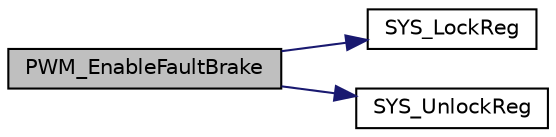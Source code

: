 digraph "PWM_EnableFaultBrake"
{
 // LATEX_PDF_SIZE
  edge [fontname="Helvetica",fontsize="10",labelfontname="Helvetica",labelfontsize="10"];
  node [fontname="Helvetica",fontsize="10",shape=record];
  rankdir="LR";
  Node1 [label="PWM_EnableFaultBrake",height=0.2,width=0.4,color="black", fillcolor="grey75", style="filled", fontcolor="black",tooltip="This function enable fault brake of selected channel(s)"];
  Node1 -> Node2 [color="midnightblue",fontsize="10",style="solid",fontname="Helvetica"];
  Node2 [label="SYS_LockReg",height=0.2,width=0.4,color="black", fillcolor="white", style="filled",URL="$d8/d4f/group___n_a_n_o103___s_y_s___e_x_p_o_r_t_e_d___f_u_n_c_t_i_o_n_s.html#ga1f2edc03f82c54243f3c5c7a5012d1d1",tooltip="Enable register write-protection function."];
  Node1 -> Node3 [color="midnightblue",fontsize="10",style="solid",fontname="Helvetica"];
  Node3 [label="SYS_UnlockReg",height=0.2,width=0.4,color="black", fillcolor="white", style="filled",URL="$d8/d4f/group___n_a_n_o103___s_y_s___e_x_p_o_r_t_e_d___f_u_n_c_t_i_o_n_s.html#gacf942387227541c12b798fcee79a56a0",tooltip="Disable register write-protection function."];
}
